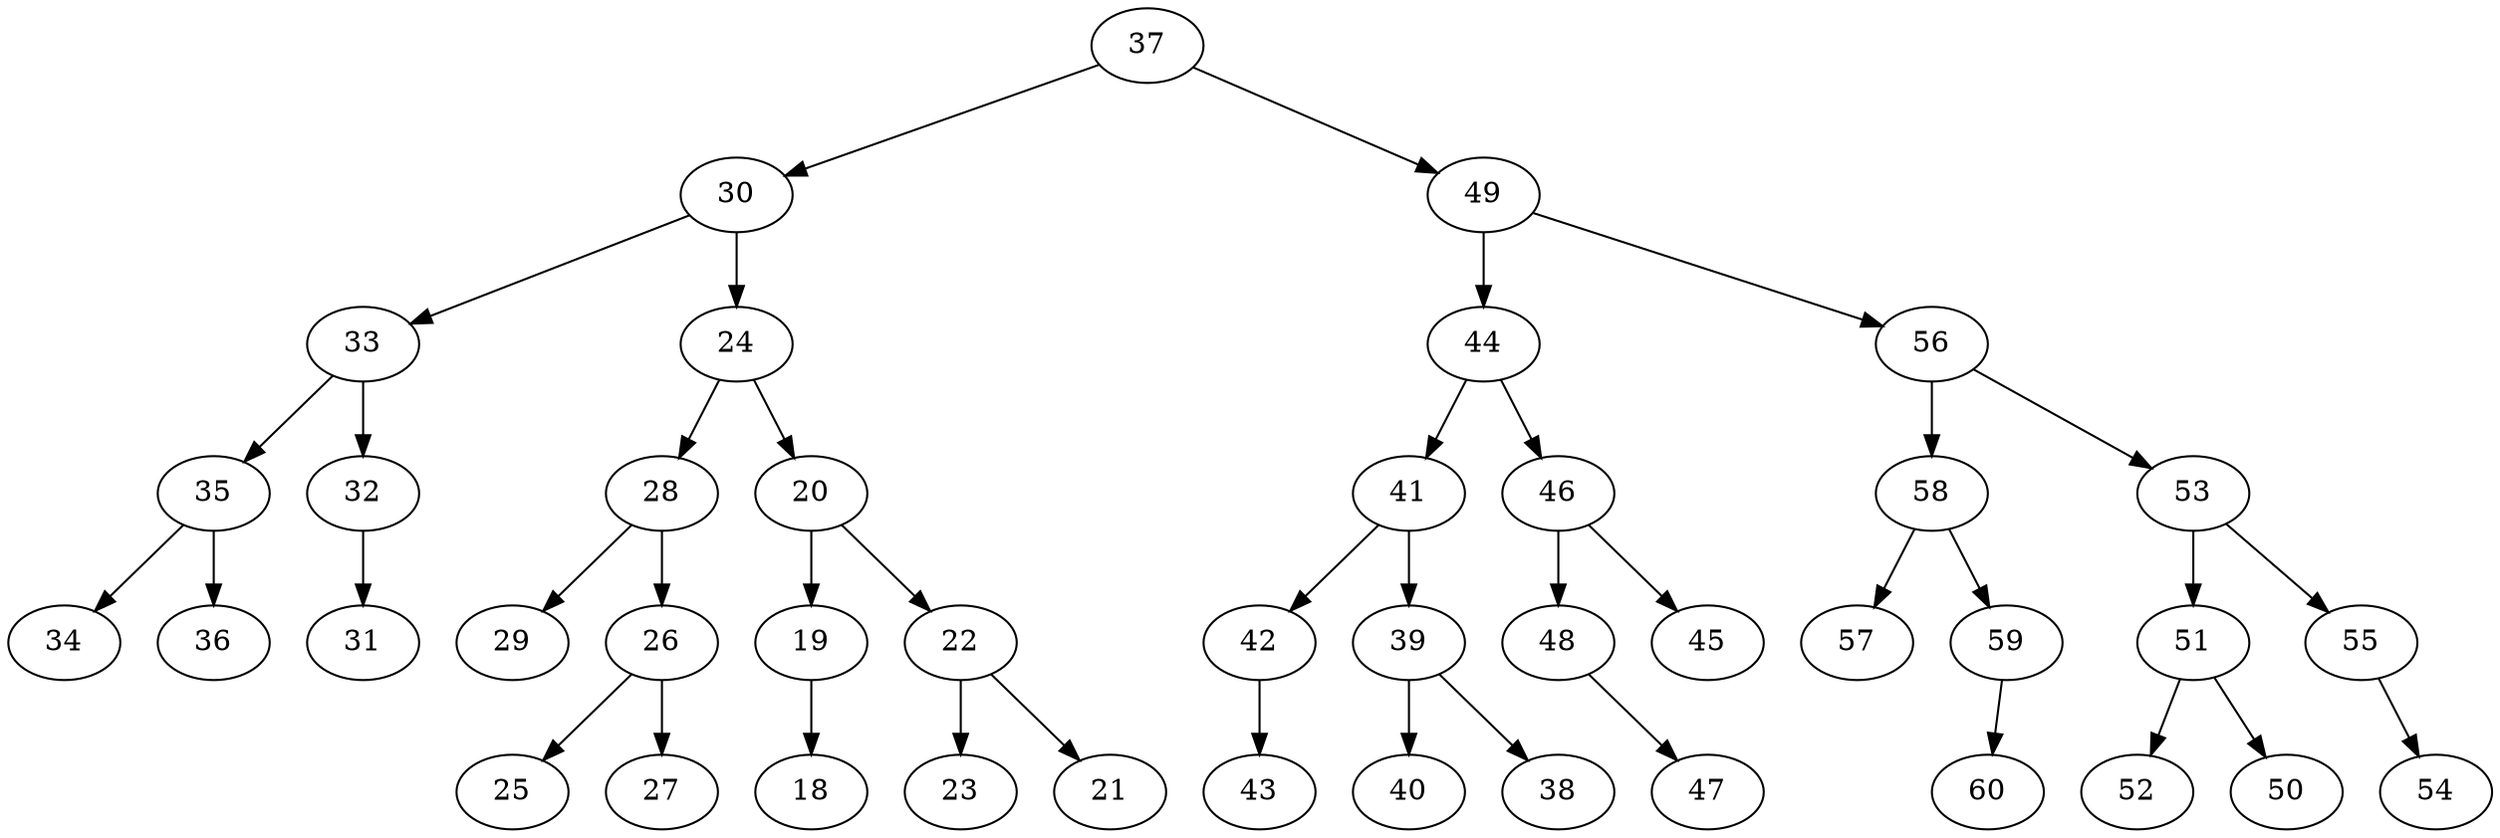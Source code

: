 digraph tree {
    "37";
    "30";
    "33";
    "35";
    "34";
    "36";
    "32";
    "31";
    "24";
    "28";
    "29";
    "26";
    "25";
    "27";
    "20";
    "19";
    "18";
    "22";
    "23";
    "21";
    "49";
    "44";
    "41";
    "42";
    "43";
    "39";
    "40";
    "38";
    "46";
    "48";
    "47";
    "45";
    "56";
    "58";
    "57";
    "59";
    "60";
    "53";
    "51";
    "52";
    "50";
    "55";
    "54";
    "37" -> "30";
    "37" -> "49";
    "30" -> "33";
    "30" -> "24";
    "33" -> "35";
    "33" -> "32";
    "35" -> "34";
    "35" -> "36";
    "32" -> "31";
    "24" -> "28";
    "24" -> "20";
    "28" -> "29";
    "28" -> "26";
    "26" -> "25";
    "26" -> "27";
    "20" -> "19";
    "20" -> "22";
    "19" -> "18";
    "22" -> "23";
    "22" -> "21";
    "49" -> "44";
    "49" -> "56";
    "44" -> "41";
    "44" -> "46";
    "41" -> "42";
    "41" -> "39";
    "42" -> "43";
    "39" -> "40";
    "39" -> "38";
    "46" -> "48";
    "46" -> "45";
    "48" -> "47";
    "56" -> "58";
    "56" -> "53";
    "58" -> "57";
    "58" -> "59";
    "59" -> "60";
    "53" -> "51";
    "53" -> "55";
    "51" -> "52";
    "51" -> "50";
    "55" -> "54";
}
